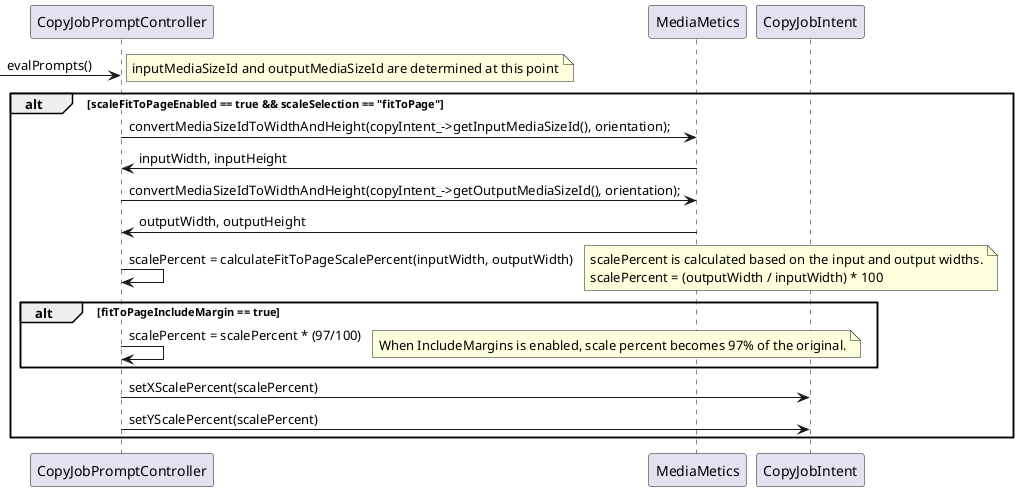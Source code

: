 @startuml



-> CopyJobPromptController : evalPrompts()

note left
    inputMediaSizeId and outputMediaSizeId are determined at this point
end note

alt scaleFitToPageEnabled == true && scaleSelection == "fitToPage"

CopyJobPromptController -> MediaMetics : convertMediaSizeIdToWidthAndHeight(copyIntent_->getInputMediaSizeId(), orientation);
MediaMetics -> CopyJobPromptController : inputWidth, inputHeight

CopyJobPromptController -> MediaMetics : convertMediaSizeIdToWidthAndHeight(copyIntent_->getOutputMediaSizeId(), orientation);
MediaMetics -> CopyJobPromptController : outputWidth, outputHeight

CopyJobPromptController -> CopyJobPromptController : scalePercent = calculateFitToPageScalePercent(inputWidth, outputWidth)
note right
    scalePercent is calculated based on the input and output widths.
    scalePercent = (outputWidth / inputWidth) * 100
end note
alt fitToPageIncludeMargin == true
    CopyJobPromptController -> CopyJobPromptController : scalePercent = scalePercent * (97/100)
    note right
        When IncludeMargins is enabled, scale percent becomes 97% of the original.
    end note
end

CopyJobPromptController -> CopyJobIntent : setXScalePercent(scalePercent)
CopyJobPromptController -> CopyJobIntent : setYScalePercent(scalePercent)

end

@enduml